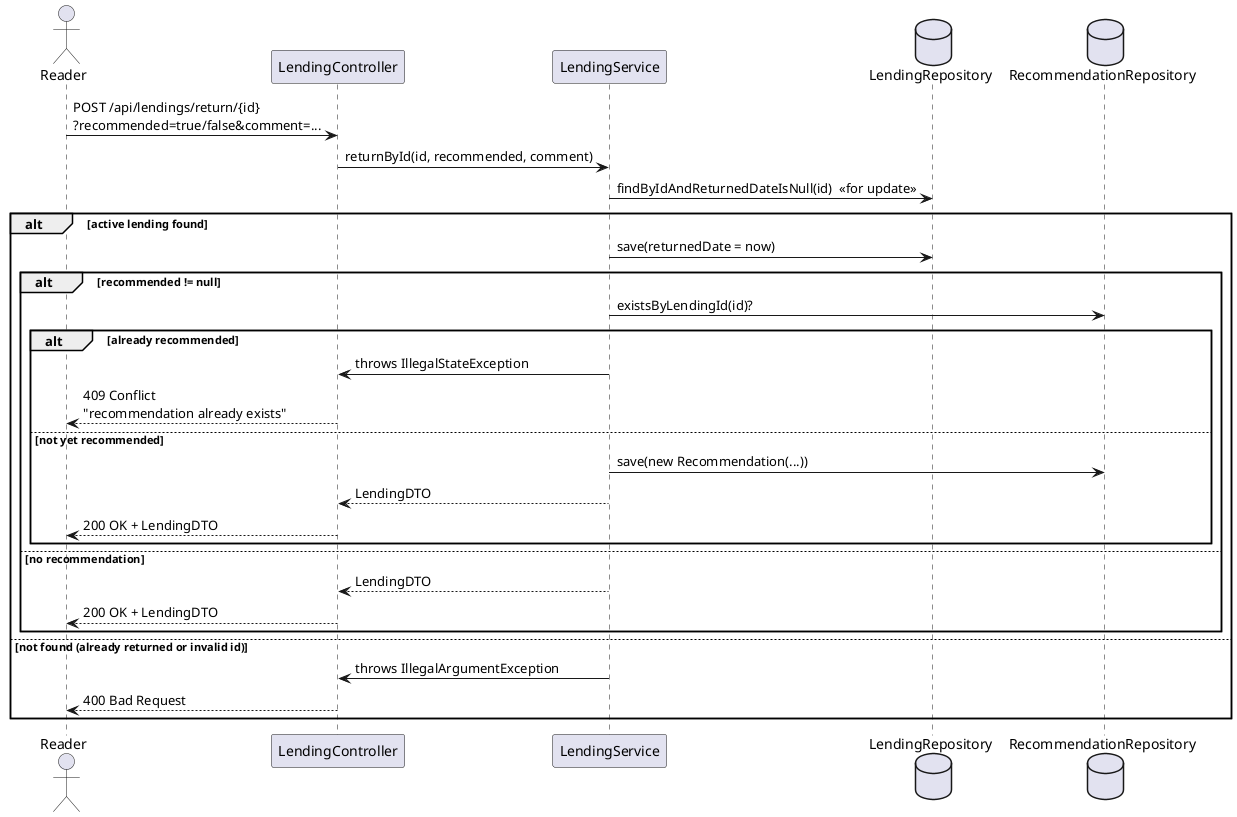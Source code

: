@startuml
actor Reader
participant "LendingController" as C
participant "LendingService" as S
database "LendingRepository" as LR
database "RecommendationRepository" as RR

Reader -> C : POST /api/lendings/return/{id}\n?recommended=true/false&comment=...
C -> S : returnById(id, recommended, comment)
S -> LR : findByIdAndReturnedDateIsNull(id)  <<for update>>
alt active lending found
  S -> LR : save(returnedDate = now)
  alt recommended != null
    S -> RR : existsByLendingId(id)?
    alt already recommended
      S -> C : throws IllegalStateException
      C --> Reader : 409 Conflict\n"recommendation already exists"
    else not yet recommended
      S -> RR : save(new Recommendation(...))
      S --> C : LendingDTO
      C --> Reader : 200 OK + LendingDTO
    end
  else no recommendation
    S --> C : LendingDTO
    C --> Reader : 200 OK + LendingDTO
  end
else not found (already returned or invalid id)
  S -> C : throws IllegalArgumentException
  C --> Reader : 400 Bad Request
end
@enduml

